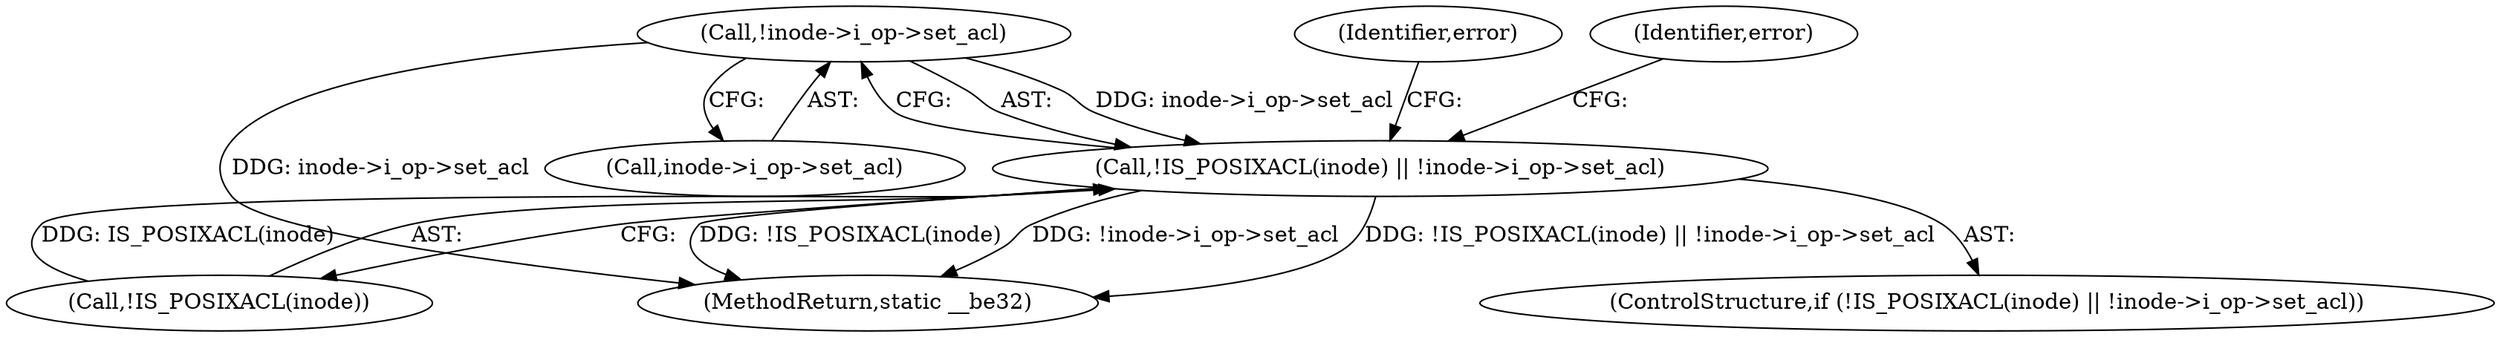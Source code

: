 digraph "0_linux_999653786df6954a31044528ac3f7a5dadca08f4@pointer" {
"1000155" [label="(Call,!inode->i_op->set_acl)"];
"1000151" [label="(Call,!IS_POSIXACL(inode) || !inode->i_op->set_acl)"];
"1000155" [label="(Call,!inode->i_op->set_acl)"];
"1000150" [label="(ControlStructure,if (!IS_POSIXACL(inode) || !inode->i_op->set_acl))"];
"1000156" [label="(Call,inode->i_op->set_acl)"];
"1000152" [label="(Call,!IS_POSIXACL(inode))"];
"1000168" [label="(Identifier,error)"];
"1000151" [label="(Call,!IS_POSIXACL(inode) || !inode->i_op->set_acl)"];
"1000226" [label="(MethodReturn,static __be32)"];
"1000163" [label="(Identifier,error)"];
"1000155" -> "1000151"  [label="AST: "];
"1000155" -> "1000156"  [label="CFG: "];
"1000156" -> "1000155"  [label="AST: "];
"1000151" -> "1000155"  [label="CFG: "];
"1000155" -> "1000226"  [label="DDG: inode->i_op->set_acl"];
"1000155" -> "1000151"  [label="DDG: inode->i_op->set_acl"];
"1000151" -> "1000150"  [label="AST: "];
"1000151" -> "1000152"  [label="CFG: "];
"1000152" -> "1000151"  [label="AST: "];
"1000163" -> "1000151"  [label="CFG: "];
"1000168" -> "1000151"  [label="CFG: "];
"1000151" -> "1000226"  [label="DDG: !IS_POSIXACL(inode) || !inode->i_op->set_acl"];
"1000151" -> "1000226"  [label="DDG: !IS_POSIXACL(inode)"];
"1000151" -> "1000226"  [label="DDG: !inode->i_op->set_acl"];
"1000152" -> "1000151"  [label="DDG: IS_POSIXACL(inode)"];
}
